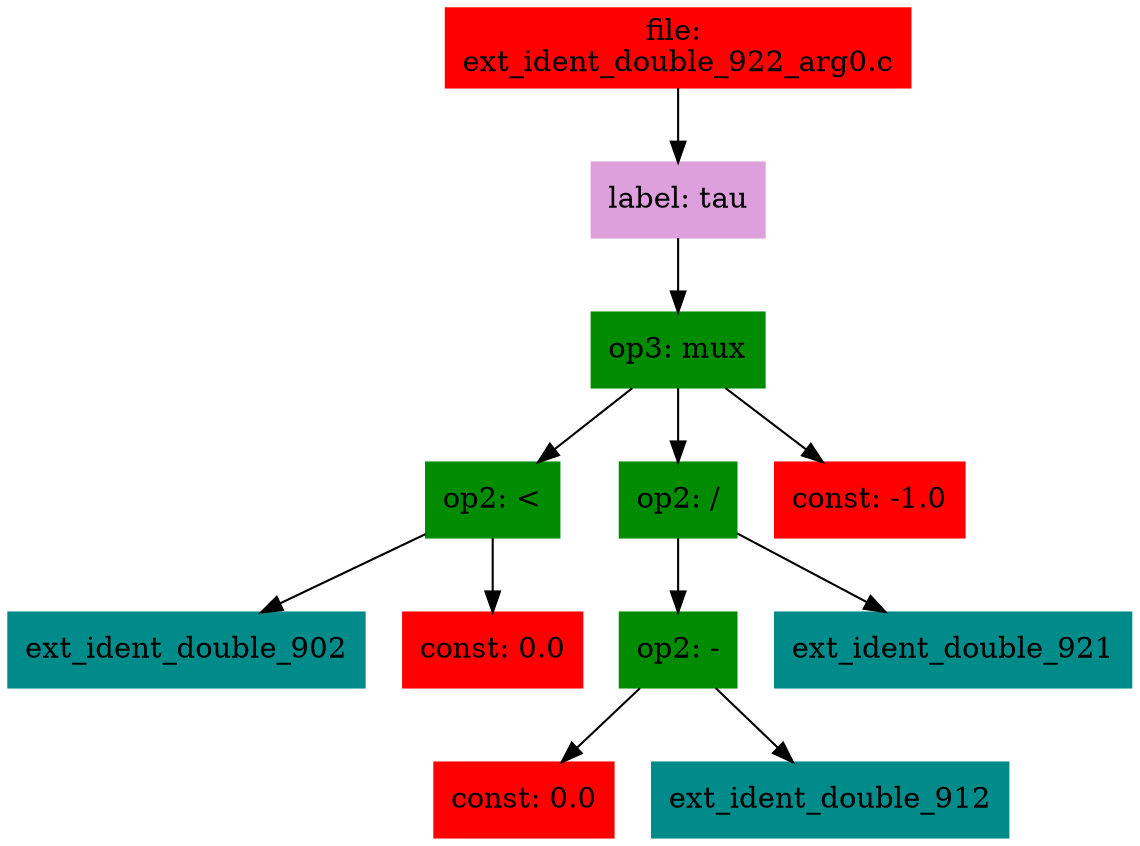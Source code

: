 digraph G {
node [shape=box]

0 [label="file: 
ext_ident_double_922_arg0.c",color=red, style=filled]
1 [label="label: tau",color=plum, style=filled]
0 -> 1
2 [label="op3: mux",color=green4, style=filled]
1 -> 2
3 [label="op2: <",color=green4, style=filled]
2 -> 3
4 [label="ext_ident_double_902",color=cyan4, style=filled]
3 -> 4
61 [label="const: 0.0",color=red1, style=filled]
3 -> 61
62 [label="op2: /",color=green4, style=filled]
2 -> 62
63 [label="op2: -",color=green4, style=filled]
62 -> 63
64 [label="const: 0.0",color=red1, style=filled]
63 -> 64
65 [label="ext_ident_double_912",color=cyan4, style=filled]
63 -> 65
116 [label="ext_ident_double_921",color=cyan4, style=filled]
62 -> 116
173 [label="const: -1.0",color=red1, style=filled]
2 -> 173


}

